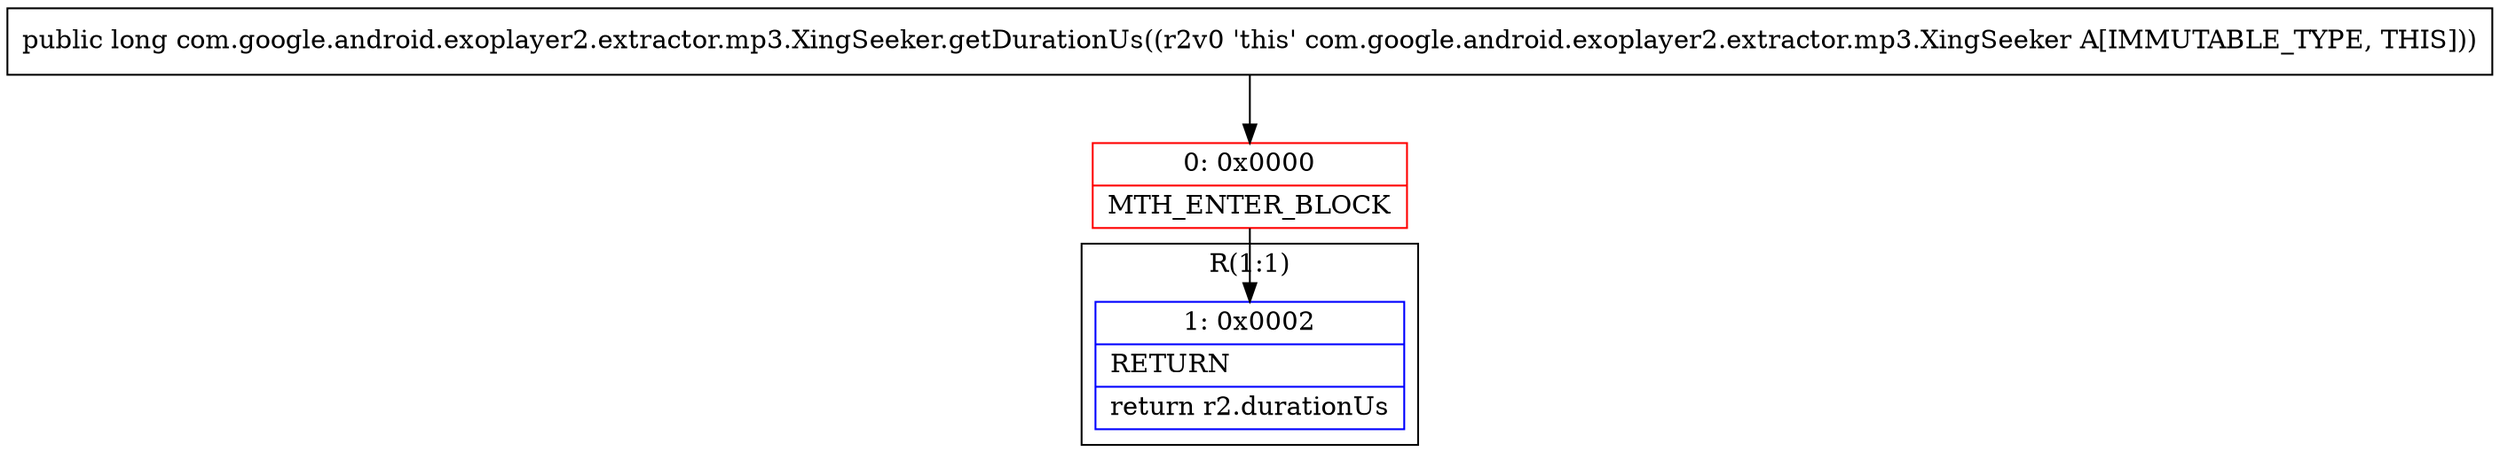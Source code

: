 digraph "CFG forcom.google.android.exoplayer2.extractor.mp3.XingSeeker.getDurationUs()J" {
subgraph cluster_Region_747846277 {
label = "R(1:1)";
node [shape=record,color=blue];
Node_1 [shape=record,label="{1\:\ 0x0002|RETURN\l|return r2.durationUs\l}"];
}
Node_0 [shape=record,color=red,label="{0\:\ 0x0000|MTH_ENTER_BLOCK\l}"];
MethodNode[shape=record,label="{public long com.google.android.exoplayer2.extractor.mp3.XingSeeker.getDurationUs((r2v0 'this' com.google.android.exoplayer2.extractor.mp3.XingSeeker A[IMMUTABLE_TYPE, THIS])) }"];
MethodNode -> Node_0;
Node_0 -> Node_1;
}


